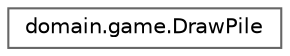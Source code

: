 digraph "Gráfico de jerarquía de clases"
{
 // LATEX_PDF_SIZE
  bgcolor="transparent";
  edge [fontname=Helvetica,fontsize=10,labelfontname=Helvetica,labelfontsize=10];
  node [fontname=Helvetica,fontsize=10,shape=box,height=0.2,width=0.4];
  rankdir="LR";
  Node0 [id="Node000000",label="domain.game.DrawPile",height=0.2,width=0.4,color="grey40", fillcolor="white", style="filled",URL="$classdomain_1_1game_1_1_draw_pile.html",tooltip="Representa el mazo de robar en el juego, donde los jugadores toman cartas."];
}
